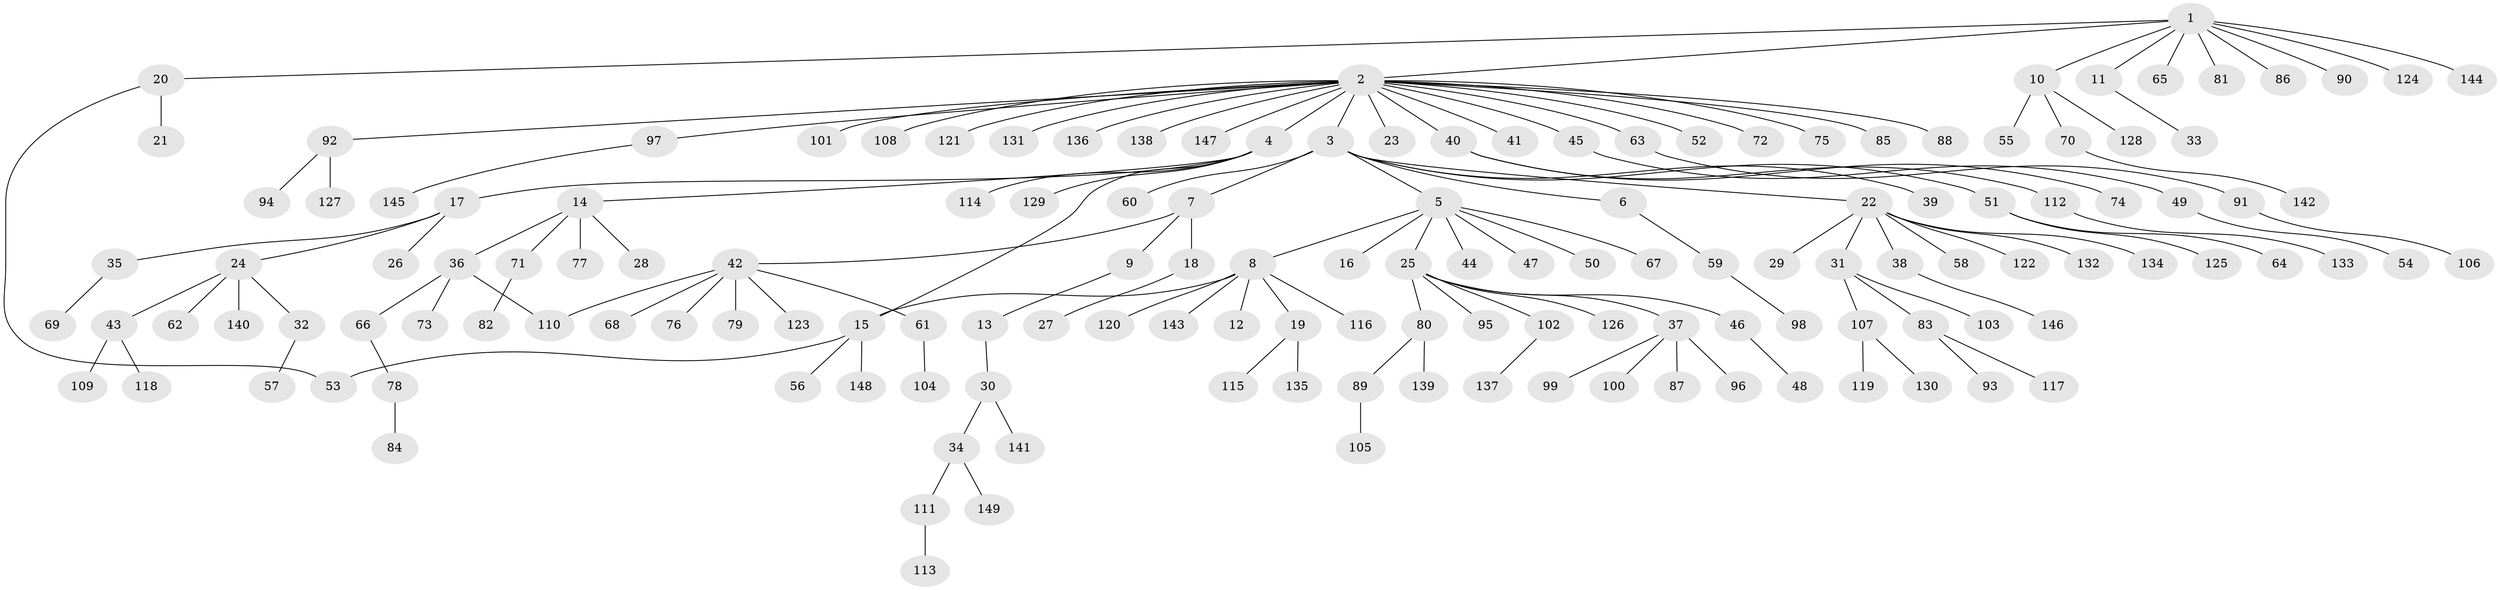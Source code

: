 // Generated by graph-tools (version 1.1) at 2025/26/03/09/25 03:26:07]
// undirected, 149 vertices, 151 edges
graph export_dot {
graph [start="1"]
  node [color=gray90,style=filled];
  1;
  2;
  3;
  4;
  5;
  6;
  7;
  8;
  9;
  10;
  11;
  12;
  13;
  14;
  15;
  16;
  17;
  18;
  19;
  20;
  21;
  22;
  23;
  24;
  25;
  26;
  27;
  28;
  29;
  30;
  31;
  32;
  33;
  34;
  35;
  36;
  37;
  38;
  39;
  40;
  41;
  42;
  43;
  44;
  45;
  46;
  47;
  48;
  49;
  50;
  51;
  52;
  53;
  54;
  55;
  56;
  57;
  58;
  59;
  60;
  61;
  62;
  63;
  64;
  65;
  66;
  67;
  68;
  69;
  70;
  71;
  72;
  73;
  74;
  75;
  76;
  77;
  78;
  79;
  80;
  81;
  82;
  83;
  84;
  85;
  86;
  87;
  88;
  89;
  90;
  91;
  92;
  93;
  94;
  95;
  96;
  97;
  98;
  99;
  100;
  101;
  102;
  103;
  104;
  105;
  106;
  107;
  108;
  109;
  110;
  111;
  112;
  113;
  114;
  115;
  116;
  117;
  118;
  119;
  120;
  121;
  122;
  123;
  124;
  125;
  126;
  127;
  128;
  129;
  130;
  131;
  132;
  133;
  134;
  135;
  136;
  137;
  138;
  139;
  140;
  141;
  142;
  143;
  144;
  145;
  146;
  147;
  148;
  149;
  1 -- 2;
  1 -- 10;
  1 -- 11;
  1 -- 20;
  1 -- 65;
  1 -- 81;
  1 -- 86;
  1 -- 90;
  1 -- 124;
  1 -- 144;
  2 -- 3;
  2 -- 4;
  2 -- 23;
  2 -- 40;
  2 -- 41;
  2 -- 45;
  2 -- 52;
  2 -- 63;
  2 -- 72;
  2 -- 75;
  2 -- 85;
  2 -- 88;
  2 -- 92;
  2 -- 97;
  2 -- 101;
  2 -- 108;
  2 -- 121;
  2 -- 131;
  2 -- 136;
  2 -- 138;
  2 -- 147;
  3 -- 5;
  3 -- 6;
  3 -- 7;
  3 -- 22;
  3 -- 39;
  3 -- 51;
  3 -- 60;
  4 -- 14;
  4 -- 15;
  4 -- 17;
  4 -- 114;
  4 -- 129;
  5 -- 8;
  5 -- 16;
  5 -- 25;
  5 -- 44;
  5 -- 47;
  5 -- 50;
  5 -- 67;
  6 -- 59;
  7 -- 9;
  7 -- 18;
  7 -- 42;
  8 -- 12;
  8 -- 15;
  8 -- 19;
  8 -- 116;
  8 -- 120;
  8 -- 143;
  9 -- 13;
  10 -- 55;
  10 -- 70;
  10 -- 128;
  11 -- 33;
  13 -- 30;
  14 -- 28;
  14 -- 36;
  14 -- 71;
  14 -- 77;
  15 -- 53;
  15 -- 56;
  15 -- 148;
  17 -- 24;
  17 -- 26;
  17 -- 35;
  18 -- 27;
  19 -- 115;
  19 -- 135;
  20 -- 21;
  20 -- 53;
  22 -- 29;
  22 -- 31;
  22 -- 38;
  22 -- 58;
  22 -- 122;
  22 -- 132;
  22 -- 134;
  24 -- 32;
  24 -- 43;
  24 -- 62;
  24 -- 140;
  25 -- 37;
  25 -- 46;
  25 -- 80;
  25 -- 95;
  25 -- 102;
  25 -- 126;
  30 -- 34;
  30 -- 141;
  31 -- 83;
  31 -- 103;
  31 -- 107;
  32 -- 57;
  34 -- 111;
  34 -- 149;
  35 -- 69;
  36 -- 66;
  36 -- 73;
  36 -- 110;
  37 -- 87;
  37 -- 96;
  37 -- 99;
  37 -- 100;
  38 -- 146;
  40 -- 74;
  40 -- 112;
  42 -- 61;
  42 -- 68;
  42 -- 76;
  42 -- 79;
  42 -- 110;
  42 -- 123;
  43 -- 109;
  43 -- 118;
  45 -- 49;
  46 -- 48;
  49 -- 54;
  51 -- 64;
  51 -- 125;
  59 -- 98;
  61 -- 104;
  63 -- 91;
  66 -- 78;
  70 -- 142;
  71 -- 82;
  78 -- 84;
  80 -- 89;
  80 -- 139;
  83 -- 93;
  83 -- 117;
  89 -- 105;
  91 -- 106;
  92 -- 94;
  92 -- 127;
  97 -- 145;
  102 -- 137;
  107 -- 119;
  107 -- 130;
  111 -- 113;
  112 -- 133;
}
